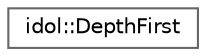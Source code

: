 digraph "Graphical Class Hierarchy"
{
 // LATEX_PDF_SIZE
  bgcolor="transparent";
  edge [fontname=Helvetica,fontsize=10,labelfontname=Helvetica,labelfontsize=10];
  node [fontname=Helvetica,fontsize=10,shape=box,height=0.2,width=0.4];
  rankdir="LR";
  Node0 [id="Node000000",label="idol::DepthFirst",height=0.2,width=0.4,color="grey40", fillcolor="white", style="filled",URL="$classidol_1_1DepthFirst.html",tooltip=" "];
}
